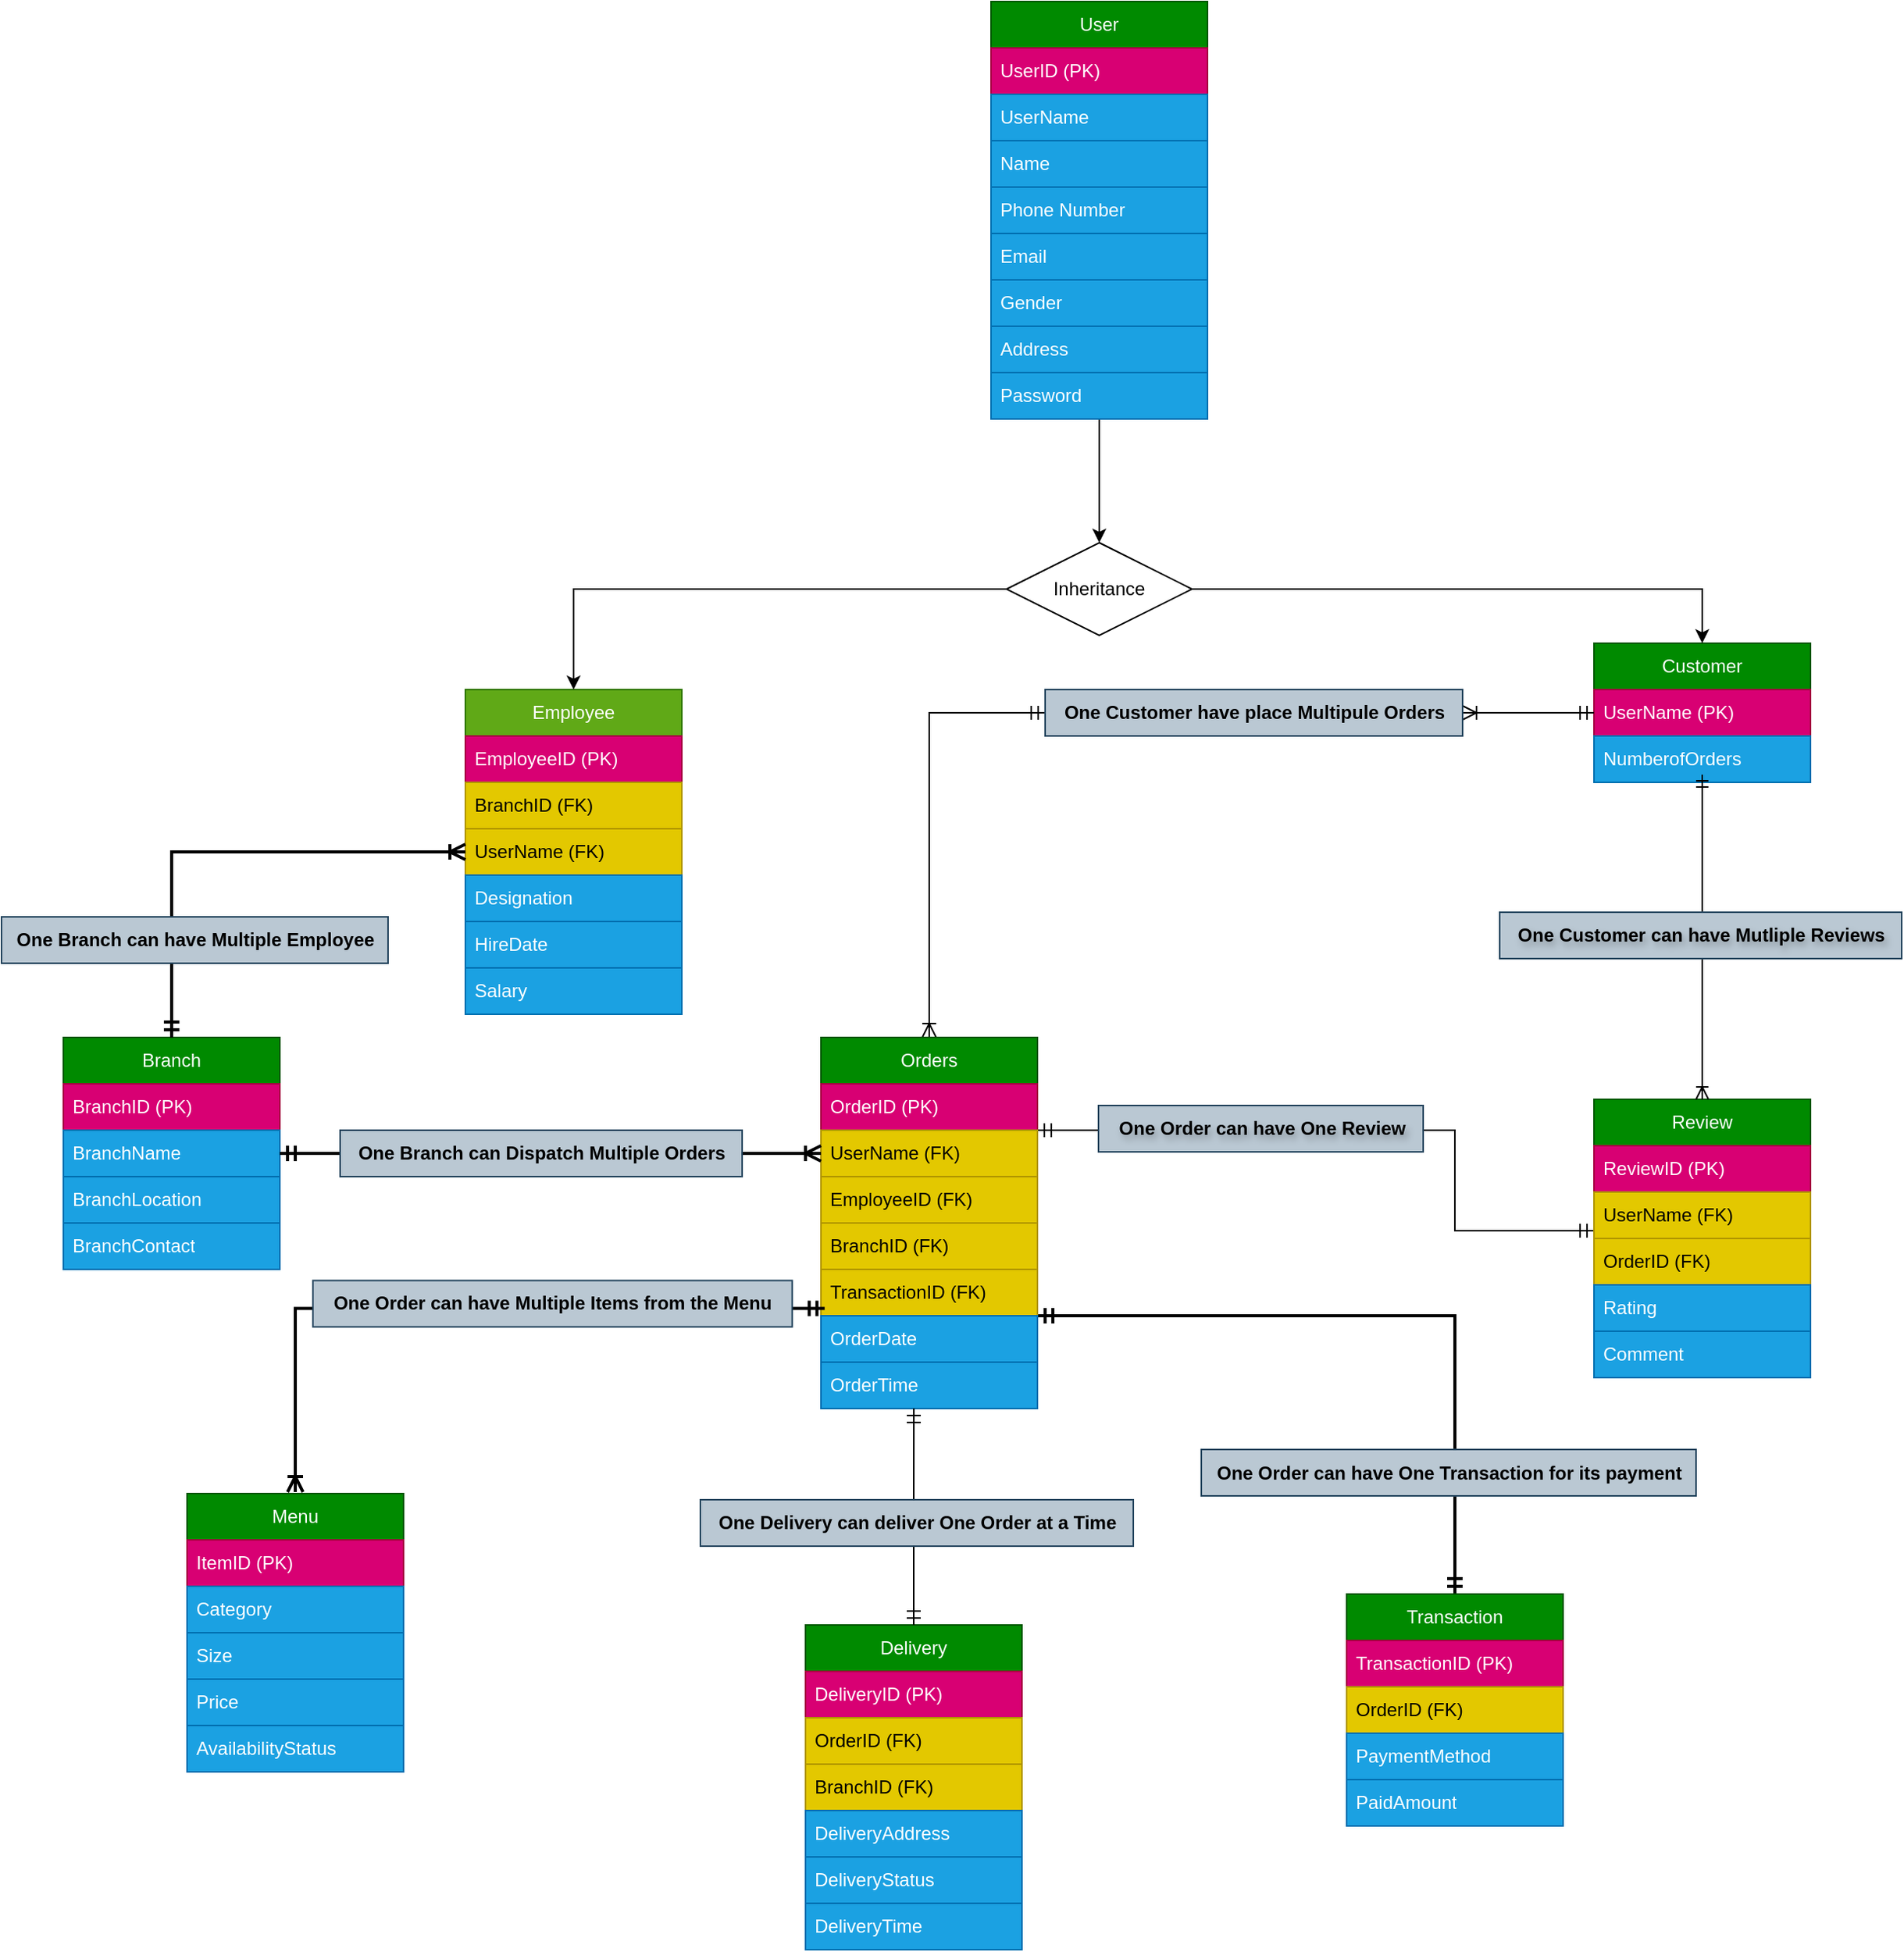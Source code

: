 <mxfile version="24.7.8">
  <diagram id="R2lEEEUBdFMjLlhIrx00" name="Page-1">
    <mxGraphModel dx="1900" dy="1424" grid="1" gridSize="10" guides="1" tooltips="1" connect="0" arrows="1" fold="1" page="0" pageScale="1" pageWidth="1100" pageHeight="850" math="0" shadow="0" extFonts="Permanent Marker^https://fonts.googleapis.com/css?family=Permanent+Marker">
      <root>
        <mxCell id="0" />
        <mxCell id="1" parent="0" />
        <mxCell id="vobfzcA1M_xKwagLtrMA-19" style="edgeStyle=orthogonalEdgeStyle;rounded=0;orthogonalLoop=1;jettySize=auto;html=1;exitX=0.5;exitY=1;exitDx=0;exitDy=0;entryX=0.5;entryY=0;entryDx=0;entryDy=0;" parent="1" source="vobfzcA1M_xKwagLtrMA-2" target="vobfzcA1M_xKwagLtrMA-18" edge="1">
          <mxGeometry relative="1" as="geometry" />
        </mxCell>
        <mxCell id="vobfzcA1M_xKwagLtrMA-2" value="User" style="swimlane;fontStyle=0;childLayout=stackLayout;horizontal=1;startSize=30;horizontalStack=0;resizeParent=1;resizeParentMax=0;resizeLast=0;collapsible=1;marginBottom=0;whiteSpace=wrap;html=1;fillColor=#008a00;fontColor=#ffffff;strokeColor=#005700;rounded=0;" parent="1" vertex="1">
          <mxGeometry x="340" y="-70" width="140" height="270" as="geometry" />
        </mxCell>
        <mxCell id="vobfzcA1M_xKwagLtrMA-3" value="UserID (PK)" style="text;strokeColor=#A50040;fillColor=#d80073;align=left;verticalAlign=middle;spacingLeft=4;spacingRight=4;overflow=hidden;points=[[0,0.5],[1,0.5]];portConstraint=eastwest;rotatable=0;whiteSpace=wrap;html=1;fontColor=#ffffff;rounded=0;" parent="vobfzcA1M_xKwagLtrMA-2" vertex="1">
          <mxGeometry y="30" width="140" height="30" as="geometry" />
        </mxCell>
        <mxCell id="DMa3tj3aKrXFKGTN9-89-2" value="UserName" style="text;strokeColor=#006EAF;fillColor=#1ba1e2;align=left;verticalAlign=middle;spacingLeft=4;spacingRight=4;overflow=hidden;points=[[0,0.5],[1,0.5]];portConstraint=eastwest;rotatable=0;whiteSpace=wrap;html=1;fontColor=#ffffff;rounded=0;" vertex="1" parent="vobfzcA1M_xKwagLtrMA-2">
          <mxGeometry y="60" width="140" height="30" as="geometry" />
        </mxCell>
        <mxCell id="DMa3tj3aKrXFKGTN9-89-1" value="Name" style="text;strokeColor=#006EAF;fillColor=#1ba1e2;align=left;verticalAlign=middle;spacingLeft=4;spacingRight=4;overflow=hidden;points=[[0,0.5],[1,0.5]];portConstraint=eastwest;rotatable=0;whiteSpace=wrap;html=1;fontColor=#ffffff;rounded=0;" vertex="1" parent="vobfzcA1M_xKwagLtrMA-2">
          <mxGeometry y="90" width="140" height="30" as="geometry" />
        </mxCell>
        <mxCell id="vobfzcA1M_xKwagLtrMA-4" value="Phone Number" style="text;strokeColor=#006EAF;fillColor=#1ba1e2;align=left;verticalAlign=middle;spacingLeft=4;spacingRight=4;overflow=hidden;points=[[0,0.5],[1,0.5]];portConstraint=eastwest;rotatable=0;whiteSpace=wrap;html=1;fontColor=#ffffff;rounded=0;" parent="vobfzcA1M_xKwagLtrMA-2" vertex="1">
          <mxGeometry y="120" width="140" height="30" as="geometry" />
        </mxCell>
        <mxCell id="vobfzcA1M_xKwagLtrMA-5" value="Email" style="text;strokeColor=#006EAF;fillColor=#1ba1e2;align=left;verticalAlign=middle;spacingLeft=4;spacingRight=4;overflow=hidden;points=[[0,0.5],[1,0.5]];portConstraint=eastwest;rotatable=0;whiteSpace=wrap;html=1;fontColor=#ffffff;rounded=0;" parent="vobfzcA1M_xKwagLtrMA-2" vertex="1">
          <mxGeometry y="150" width="140" height="30" as="geometry" />
        </mxCell>
        <mxCell id="vobfzcA1M_xKwagLtrMA-6" value="Gender" style="text;strokeColor=#006EAF;fillColor=#1ba1e2;align=left;verticalAlign=middle;spacingLeft=4;spacingRight=4;overflow=hidden;points=[[0,0.5],[1,0.5]];portConstraint=eastwest;rotatable=0;whiteSpace=wrap;html=1;fontColor=#ffffff;rounded=0;" parent="vobfzcA1M_xKwagLtrMA-2" vertex="1">
          <mxGeometry y="180" width="140" height="30" as="geometry" />
        </mxCell>
        <mxCell id="YtXes6PovOlaYRFgUBsl-1" value="Address" style="text;strokeColor=#006EAF;fillColor=#1ba1e2;align=left;verticalAlign=middle;spacingLeft=4;spacingRight=4;overflow=hidden;points=[[0,0.5],[1,0.5]];portConstraint=eastwest;rotatable=0;whiteSpace=wrap;html=1;fontColor=#ffffff;rounded=0;" parent="vobfzcA1M_xKwagLtrMA-2" vertex="1">
          <mxGeometry y="210" width="140" height="30" as="geometry" />
        </mxCell>
        <mxCell id="YtXes6PovOlaYRFgUBsl-3" value="Password" style="text;strokeColor=#006EAF;fillColor=#1ba1e2;align=left;verticalAlign=middle;spacingLeft=4;spacingRight=4;overflow=hidden;points=[[0,0.5],[1,0.5]];portConstraint=eastwest;rotatable=0;whiteSpace=wrap;html=1;fontColor=#ffffff;rounded=0;" parent="vobfzcA1M_xKwagLtrMA-2" vertex="1">
          <mxGeometry y="240" width="140" height="30" as="geometry" />
        </mxCell>
        <mxCell id="vobfzcA1M_xKwagLtrMA-7" value="Employee" style="swimlane;fontStyle=0;childLayout=stackLayout;horizontal=1;startSize=30;horizontalStack=0;resizeParent=1;resizeParentMax=0;resizeLast=0;collapsible=1;marginBottom=0;whiteSpace=wrap;html=1;fillColor=#60a917;fontColor=#ffffff;strokeColor=#2D7600;rounded=0;" parent="1" vertex="1">
          <mxGeometry y="375" width="140" height="210" as="geometry" />
        </mxCell>
        <mxCell id="vobfzcA1M_xKwagLtrMA-8" value="EmployeeID (PK)" style="text;strokeColor=#A50040;fillColor=#d80073;align=left;verticalAlign=middle;spacingLeft=4;spacingRight=4;overflow=hidden;points=[[0,0.5],[1,0.5]];portConstraint=eastwest;rotatable=0;whiteSpace=wrap;html=1;fontColor=#ffffff;rounded=0;" parent="vobfzcA1M_xKwagLtrMA-7" vertex="1">
          <mxGeometry y="30" width="140" height="30" as="geometry" />
        </mxCell>
        <mxCell id="vobfzcA1M_xKwagLtrMA-15" value="BranchID (FK)" style="text;strokeColor=#B09500;fillColor=#e3c800;align=left;verticalAlign=middle;spacingLeft=4;spacingRight=4;overflow=hidden;points=[[0,0.5],[1,0.5]];portConstraint=eastwest;rotatable=0;whiteSpace=wrap;html=1;fontColor=#000000;rounded=0;" parent="vobfzcA1M_xKwagLtrMA-7" vertex="1">
          <mxGeometry y="60" width="140" height="30" as="geometry" />
        </mxCell>
        <mxCell id="DMa3tj3aKrXFKGTN9-89-3" value="UserName (FK)" style="text;strokeColor=#B09500;fillColor=#e3c800;align=left;verticalAlign=middle;spacingLeft=4;spacingRight=4;overflow=hidden;points=[[0,0.5],[1,0.5]];portConstraint=eastwest;rotatable=0;whiteSpace=wrap;html=1;fontColor=#000000;rounded=0;" vertex="1" parent="vobfzcA1M_xKwagLtrMA-7">
          <mxGeometry y="90" width="140" height="30" as="geometry" />
        </mxCell>
        <mxCell id="vobfzcA1M_xKwagLtrMA-9" value="Designation" style="text;strokeColor=#006EAF;fillColor=#1ba1e2;align=left;verticalAlign=middle;spacingLeft=4;spacingRight=4;overflow=hidden;points=[[0,0.5],[1,0.5]];portConstraint=eastwest;rotatable=0;whiteSpace=wrap;html=1;fontColor=#ffffff;rounded=0;" parent="vobfzcA1M_xKwagLtrMA-7" vertex="1">
          <mxGeometry y="120" width="140" height="30" as="geometry" />
        </mxCell>
        <mxCell id="vobfzcA1M_xKwagLtrMA-10" value="HireDate" style="text;strokeColor=#006EAF;fillColor=#1ba1e2;align=left;verticalAlign=middle;spacingLeft=4;spacingRight=4;overflow=hidden;points=[[0,0.5],[1,0.5]];portConstraint=eastwest;rotatable=0;whiteSpace=wrap;html=1;fontColor=#ffffff;rounded=0;" parent="vobfzcA1M_xKwagLtrMA-7" vertex="1">
          <mxGeometry y="150" width="140" height="30" as="geometry" />
        </mxCell>
        <mxCell id="vobfzcA1M_xKwagLtrMA-57" value="Salary" style="text;strokeColor=#006EAF;fillColor=#1ba1e2;align=left;verticalAlign=middle;spacingLeft=4;spacingRight=4;overflow=hidden;points=[[0,0.5],[1,0.5]];portConstraint=eastwest;rotatable=0;whiteSpace=wrap;html=1;fontColor=#ffffff;rounded=0;" parent="vobfzcA1M_xKwagLtrMA-7" vertex="1">
          <mxGeometry y="180" width="140" height="30" as="geometry" />
        </mxCell>
        <mxCell id="vobfzcA1M_xKwagLtrMA-84" style="edgeStyle=orthogonalEdgeStyle;rounded=0;orthogonalLoop=1;jettySize=auto;html=1;exitX=0;exitY=0.5;exitDx=0;exitDy=0;entryX=0.5;entryY=0;entryDx=0;entryDy=0;startArrow=ERmandOne;startFill=0;endArrow=ERoneToMany;endFill=0;targetPerimeterSpacing=1;sourcePerimeterSpacing=1;startSize=7;endSize=7;" parent="1" source="V1dXFdlCHhWKnyKbpu39-2" target="vobfzcA1M_xKwagLtrMA-26" edge="1">
          <mxGeometry relative="1" as="geometry" />
        </mxCell>
        <mxCell id="vobfzcA1M_xKwagLtrMA-11" value="Customer" style="swimlane;fontStyle=0;childLayout=stackLayout;horizontal=1;startSize=30;horizontalStack=0;resizeParent=1;resizeParentMax=0;resizeLast=0;collapsible=1;marginBottom=0;whiteSpace=wrap;html=1;fillColor=#008a00;fontColor=#ffffff;strokeColor=#005700;rounded=0;" parent="1" vertex="1">
          <mxGeometry x="730" y="345" width="140" height="90" as="geometry" />
        </mxCell>
        <mxCell id="vobfzcA1M_xKwagLtrMA-12" value="UserName (PK)" style="text;strokeColor=#A50040;fillColor=#d80073;align=left;verticalAlign=middle;spacingLeft=4;spacingRight=4;overflow=hidden;points=[[0,0.5],[1,0.5]];portConstraint=eastwest;rotatable=0;whiteSpace=wrap;html=1;fontColor=#ffffff;rounded=0;" parent="vobfzcA1M_xKwagLtrMA-11" vertex="1">
          <mxGeometry y="30" width="140" height="30" as="geometry" />
        </mxCell>
        <mxCell id="YtXes6PovOlaYRFgUBsl-4" value="NumberofOrders" style="text;strokeColor=#006EAF;fillColor=#1ba1e2;align=left;verticalAlign=middle;spacingLeft=4;spacingRight=4;overflow=hidden;points=[[0,0.5],[1,0.5]];portConstraint=eastwest;rotatable=0;whiteSpace=wrap;html=1;fontColor=#ffffff;rounded=0;" parent="vobfzcA1M_xKwagLtrMA-11" vertex="1">
          <mxGeometry y="60" width="140" height="30" as="geometry" />
        </mxCell>
        <mxCell id="vobfzcA1M_xKwagLtrMA-20" style="edgeStyle=orthogonalEdgeStyle;rounded=0;orthogonalLoop=1;jettySize=auto;html=1;exitX=0;exitY=0.5;exitDx=0;exitDy=0;entryX=0.5;entryY=0;entryDx=0;entryDy=0;" parent="1" source="vobfzcA1M_xKwagLtrMA-18" target="vobfzcA1M_xKwagLtrMA-7" edge="1">
          <mxGeometry relative="1" as="geometry" />
        </mxCell>
        <mxCell id="vobfzcA1M_xKwagLtrMA-21" style="edgeStyle=orthogonalEdgeStyle;rounded=0;orthogonalLoop=1;jettySize=auto;html=1;exitX=1;exitY=0.5;exitDx=0;exitDy=0;entryX=0.5;entryY=0;entryDx=0;entryDy=0;" parent="1" source="vobfzcA1M_xKwagLtrMA-18" target="vobfzcA1M_xKwagLtrMA-11" edge="1">
          <mxGeometry relative="1" as="geometry" />
        </mxCell>
        <mxCell id="vobfzcA1M_xKwagLtrMA-18" value="Inheritance" style="shape=rhombus;perimeter=rhombusPerimeter;whiteSpace=wrap;html=1;align=center;rounded=0;" parent="1" vertex="1">
          <mxGeometry x="350" y="280" width="120" height="60" as="geometry" />
        </mxCell>
        <mxCell id="vobfzcA1M_xKwagLtrMA-79" style="edgeStyle=orthogonalEdgeStyle;rounded=0;orthogonalLoop=1;jettySize=auto;html=1;exitX=1;exitY=0.75;exitDx=0;exitDy=0;entryX=0.5;entryY=0;entryDx=0;entryDy=0;startArrow=ERmandOne;startFill=0;endArrow=ERmandOne;endFill=0;strokeWidth=2;endSize=7;startSize=7;sourcePerimeterSpacing=1;targetPerimeterSpacing=1;" parent="1" source="vobfzcA1M_xKwagLtrMA-26" target="vobfzcA1M_xKwagLtrMA-39" edge="1">
          <mxGeometry relative="1" as="geometry" />
        </mxCell>
        <mxCell id="V1dXFdlCHhWKnyKbpu39-13" value="&lt;b&gt;One Order can have One Transaction for its payment&lt;/b&gt;" style="edgeLabel;html=1;align=center;verticalAlign=middle;resizable=0;points=[];fontFamily=Helvetica;fontSize=12;autosize=1;fillColor=#bac8d3;strokeColor=#23445d;labelBackgroundColor=none;fontColor=#000000;" parent="vobfzcA1M_xKwagLtrMA-79" vertex="1" connectable="0">
          <mxGeometry x="0.65" y="-4" width="320" height="30" relative="1" as="geometry">
            <mxPoint x="-160" y="-15" as="offset" />
          </mxGeometry>
        </mxCell>
        <mxCell id="vobfzcA1M_xKwagLtrMA-81" style="rounded=0;orthogonalLoop=1;jettySize=auto;html=1;exitX=1;exitY=0.25;exitDx=0;exitDy=0;startArrow=ERmandOne;startFill=0;endArrow=ERmandOne;endFill=0;targetPerimeterSpacing=1;sourcePerimeterSpacing=1;startSize=7;endSize=7;entryX=0;entryY=0.833;entryDx=0;entryDy=0;entryPerimeter=0;edgeStyle=orthogonalEdgeStyle;" parent="1" source="vobfzcA1M_xKwagLtrMA-26" target="vobfzcA1M_xKwagLtrMA-64" edge="1">
          <mxGeometry relative="1" as="geometry">
            <mxPoint x="660" y="690" as="targetPoint" />
            <Array as="points">
              <mxPoint x="640" y="660" />
              <mxPoint x="640" y="725" />
            </Array>
          </mxGeometry>
        </mxCell>
        <mxCell id="V1dXFdlCHhWKnyKbpu39-9" value="&lt;b&gt;One O&lt;/b&gt;&lt;b&gt;rder can have One Review&lt;/b&gt;" style="edgeLabel;html=1;align=center;verticalAlign=middle;resizable=0;points=[];fontFamily=Helvetica;fontSize=12;autosize=1;fillColor=#bac8d3;labelBorderColor=none;textShadow=1;strokeColor=#23445d;labelBackgroundColor=none;fontColor=#000000;" parent="vobfzcA1M_xKwagLtrMA-81" vertex="1" connectable="0">
          <mxGeometry x="-0.461" y="1" width="210" height="30" relative="1" as="geometry">
            <mxPoint x="-75" y="-15" as="offset" />
          </mxGeometry>
        </mxCell>
        <mxCell id="vobfzcA1M_xKwagLtrMA-26" value="Orders" style="swimlane;fontStyle=0;childLayout=stackLayout;horizontal=1;startSize=30;horizontalStack=0;resizeParent=1;resizeParentMax=0;resizeLast=0;collapsible=1;marginBottom=0;whiteSpace=wrap;html=1;fillColor=#008a00;fontColor=#ffffff;strokeColor=#005700;" parent="1" vertex="1">
          <mxGeometry x="230" y="600" width="140" height="240" as="geometry" />
        </mxCell>
        <mxCell id="vobfzcA1M_xKwagLtrMA-27" value="OrderID (PK)" style="text;strokeColor=#A50040;fillColor=#d80073;align=left;verticalAlign=middle;spacingLeft=4;spacingRight=4;overflow=hidden;points=[[0,0.5],[1,0.5]];portConstraint=eastwest;rotatable=0;whiteSpace=wrap;html=1;fontColor=#ffffff;" parent="vobfzcA1M_xKwagLtrMA-26" vertex="1">
          <mxGeometry y="30" width="140" height="30" as="geometry" />
        </mxCell>
        <mxCell id="vobfzcA1M_xKwagLtrMA-28" value="UserName (FK)" style="text;strokeColor=#B09500;fillColor=#e3c800;align=left;verticalAlign=middle;spacingLeft=4;spacingRight=4;overflow=hidden;points=[[0,0.5],[1,0.5]];portConstraint=eastwest;rotatable=0;whiteSpace=wrap;html=1;fontColor=#000000;" parent="vobfzcA1M_xKwagLtrMA-26" vertex="1">
          <mxGeometry y="60" width="140" height="30" as="geometry" />
        </mxCell>
        <mxCell id="vobfzcA1M_xKwagLtrMA-29" value="EmployeeID (FK)" style="text;strokeColor=#B09500;fillColor=#e3c800;align=left;verticalAlign=middle;spacingLeft=4;spacingRight=4;overflow=hidden;points=[[0,0.5],[1,0.5]];portConstraint=eastwest;rotatable=0;whiteSpace=wrap;html=1;fontColor=#000000;" parent="vobfzcA1M_xKwagLtrMA-26" vertex="1">
          <mxGeometry y="90" width="140" height="30" as="geometry" />
        </mxCell>
        <mxCell id="vobfzcA1M_xKwagLtrMA-58" value="BranchID (FK)" style="text;strokeColor=#B09500;fillColor=#e3c800;align=left;verticalAlign=middle;spacingLeft=4;spacingRight=4;overflow=hidden;points=[[0,0.5],[1,0.5]];portConstraint=eastwest;rotatable=0;whiteSpace=wrap;html=1;fontColor=#000000;" parent="vobfzcA1M_xKwagLtrMA-26" vertex="1">
          <mxGeometry y="120" width="140" height="30" as="geometry" />
        </mxCell>
        <mxCell id="YtXes6PovOlaYRFgUBsl-2" value="TransactionID (FK)" style="text;strokeColor=#B09500;fillColor=#e3c800;align=left;verticalAlign=middle;spacingLeft=4;spacingRight=4;overflow=hidden;points=[[0,0.5],[1,0.5]];portConstraint=eastwest;rotatable=0;whiteSpace=wrap;html=1;fontColor=#000000;" parent="vobfzcA1M_xKwagLtrMA-26" vertex="1">
          <mxGeometry y="150" width="140" height="30" as="geometry" />
        </mxCell>
        <mxCell id="vobfzcA1M_xKwagLtrMA-30" value="OrderDate" style="text;strokeColor=#006EAF;fillColor=#1ba1e2;align=left;verticalAlign=middle;spacingLeft=4;spacingRight=4;overflow=hidden;points=[[0,0.5],[1,0.5]];portConstraint=eastwest;rotatable=0;whiteSpace=wrap;html=1;fontColor=#ffffff;" parent="vobfzcA1M_xKwagLtrMA-26" vertex="1">
          <mxGeometry y="180" width="140" height="30" as="geometry" />
        </mxCell>
        <mxCell id="vobfzcA1M_xKwagLtrMA-31" value="OrderTime" style="text;strokeColor=#006EAF;fillColor=#1ba1e2;align=left;verticalAlign=middle;spacingLeft=4;spacingRight=4;overflow=hidden;points=[[0,0.5],[1,0.5]];portConstraint=eastwest;rotatable=0;whiteSpace=wrap;html=1;fontColor=#ffffff;" parent="vobfzcA1M_xKwagLtrMA-26" vertex="1">
          <mxGeometry y="210" width="140" height="30" as="geometry" />
        </mxCell>
        <mxCell id="vobfzcA1M_xKwagLtrMA-33" value="Menu" style="swimlane;fontStyle=0;childLayout=stackLayout;horizontal=1;startSize=30;horizontalStack=0;resizeParent=1;resizeParentMax=0;resizeLast=0;collapsible=1;marginBottom=0;whiteSpace=wrap;html=1;fillColor=#008a00;fontColor=#ffffff;strokeColor=#005700;" parent="1" vertex="1">
          <mxGeometry x="-180" y="895" width="140" height="180" as="geometry" />
        </mxCell>
        <mxCell id="vobfzcA1M_xKwagLtrMA-34" value="ItemID (PK)" style="text;strokeColor=#A50040;fillColor=#d80073;align=left;verticalAlign=middle;spacingLeft=4;spacingRight=4;overflow=hidden;points=[[0,0.5],[1,0.5]];portConstraint=eastwest;rotatable=0;whiteSpace=wrap;html=1;fontColor=#ffffff;" parent="vobfzcA1M_xKwagLtrMA-33" vertex="1">
          <mxGeometry y="30" width="140" height="30" as="geometry" />
        </mxCell>
        <mxCell id="vobfzcA1M_xKwagLtrMA-35" value="Category" style="text;strokeColor=#006EAF;fillColor=#1ba1e2;align=left;verticalAlign=middle;spacingLeft=4;spacingRight=4;overflow=hidden;points=[[0,0.5],[1,0.5]];portConstraint=eastwest;rotatable=0;whiteSpace=wrap;html=1;fontColor=#ffffff;" parent="vobfzcA1M_xKwagLtrMA-33" vertex="1">
          <mxGeometry y="60" width="140" height="30" as="geometry" />
        </mxCell>
        <mxCell id="vobfzcA1M_xKwagLtrMA-36" value="Size" style="text;strokeColor=#006EAF;fillColor=#1ba1e2;align=left;verticalAlign=middle;spacingLeft=4;spacingRight=4;overflow=hidden;points=[[0,0.5],[1,0.5]];portConstraint=eastwest;rotatable=0;whiteSpace=wrap;html=1;fontColor=#ffffff;" parent="vobfzcA1M_xKwagLtrMA-33" vertex="1">
          <mxGeometry y="90" width="140" height="30" as="geometry" />
        </mxCell>
        <mxCell id="vobfzcA1M_xKwagLtrMA-37" value="Price" style="text;strokeColor=#006EAF;fillColor=#1ba1e2;align=left;verticalAlign=middle;spacingLeft=4;spacingRight=4;overflow=hidden;points=[[0,0.5],[1,0.5]];portConstraint=eastwest;rotatable=0;whiteSpace=wrap;html=1;fontColor=#ffffff;" parent="vobfzcA1M_xKwagLtrMA-33" vertex="1">
          <mxGeometry y="120" width="140" height="30" as="geometry" />
        </mxCell>
        <mxCell id="vobfzcA1M_xKwagLtrMA-60" value="AvailabilityStatus" style="text;strokeColor=#006EAF;fillColor=#1ba1e2;align=left;verticalAlign=middle;spacingLeft=4;spacingRight=4;overflow=hidden;points=[[0,0.5],[1,0.5]];portConstraint=eastwest;rotatable=0;whiteSpace=wrap;html=1;fontColor=#ffffff;" parent="vobfzcA1M_xKwagLtrMA-33" vertex="1">
          <mxGeometry y="150" width="140" height="30" as="geometry" />
        </mxCell>
        <mxCell id="vobfzcA1M_xKwagLtrMA-39" value="Transaction" style="swimlane;fontStyle=0;childLayout=stackLayout;horizontal=1;startSize=30;horizontalStack=0;resizeParent=1;resizeParentMax=0;resizeLast=0;collapsible=1;marginBottom=0;whiteSpace=wrap;html=1;fillColor=#008a00;fontColor=#ffffff;strokeColor=#005700;" parent="1" vertex="1">
          <mxGeometry x="570" y="960" width="140" height="150" as="geometry" />
        </mxCell>
        <mxCell id="vobfzcA1M_xKwagLtrMA-40" value="TransactionID (PK)" style="text;strokeColor=#A50040;fillColor=#d80073;align=left;verticalAlign=middle;spacingLeft=4;spacingRight=4;overflow=hidden;points=[[0,0.5],[1,0.5]];portConstraint=eastwest;rotatable=0;whiteSpace=wrap;html=1;fontColor=#ffffff;" parent="vobfzcA1M_xKwagLtrMA-39" vertex="1">
          <mxGeometry y="30" width="140" height="30" as="geometry" />
        </mxCell>
        <mxCell id="vobfzcA1M_xKwagLtrMA-41" value="OrderID (FK)" style="text;strokeColor=#B09500;fillColor=#e3c800;align=left;verticalAlign=middle;spacingLeft=4;spacingRight=4;overflow=hidden;points=[[0,0.5],[1,0.5]];portConstraint=eastwest;rotatable=0;whiteSpace=wrap;html=1;fontColor=#000000;" parent="vobfzcA1M_xKwagLtrMA-39" vertex="1">
          <mxGeometry y="60" width="140" height="30" as="geometry" />
        </mxCell>
        <mxCell id="vobfzcA1M_xKwagLtrMA-43" value="PaymentMethod" style="text;strokeColor=#006EAF;fillColor=#1ba1e2;align=left;verticalAlign=middle;spacingLeft=4;spacingRight=4;overflow=hidden;points=[[0,0.5],[1,0.5]];portConstraint=eastwest;rotatable=0;whiteSpace=wrap;html=1;fontColor=#ffffff;" parent="vobfzcA1M_xKwagLtrMA-39" vertex="1">
          <mxGeometry y="90" width="140" height="30" as="geometry" />
        </mxCell>
        <mxCell id="V1dXFdlCHhWKnyKbpu39-1" value="PaidAmount" style="text;strokeColor=#006EAF;fillColor=#1ba1e2;align=left;verticalAlign=middle;spacingLeft=4;spacingRight=4;overflow=hidden;points=[[0,0.5],[1,0.5]];portConstraint=eastwest;rotatable=0;whiteSpace=wrap;html=1;fontColor=#ffffff;" parent="vobfzcA1M_xKwagLtrMA-39" vertex="1">
          <mxGeometry y="120" width="140" height="30" as="geometry" />
        </mxCell>
        <mxCell id="vobfzcA1M_xKwagLtrMA-45" value="Delivery" style="swimlane;fontStyle=0;childLayout=stackLayout;horizontal=1;startSize=30;horizontalStack=0;resizeParent=1;resizeParentMax=0;resizeLast=0;collapsible=1;marginBottom=0;whiteSpace=wrap;html=1;fillColor=#008a00;fontColor=#ffffff;strokeColor=#005700;" parent="1" vertex="1">
          <mxGeometry x="220" y="980" width="140" height="210" as="geometry" />
        </mxCell>
        <mxCell id="vobfzcA1M_xKwagLtrMA-46" value="DeliveryID (PK)" style="text;strokeColor=#A50040;fillColor=#d80073;align=left;verticalAlign=middle;spacingLeft=4;spacingRight=4;overflow=hidden;points=[[0,0.5],[1,0.5]];portConstraint=eastwest;rotatable=0;whiteSpace=wrap;html=1;fontColor=#ffffff;" parent="vobfzcA1M_xKwagLtrMA-45" vertex="1">
          <mxGeometry y="30" width="140" height="30" as="geometry" />
        </mxCell>
        <mxCell id="vobfzcA1M_xKwagLtrMA-47" value="OrderID (FK)" style="text;strokeColor=#B09500;fillColor=#e3c800;align=left;verticalAlign=middle;spacingLeft=4;spacingRight=4;overflow=hidden;points=[[0,0.5],[1,0.5]];portConstraint=eastwest;rotatable=0;whiteSpace=wrap;html=1;fontColor=#000000;" parent="vobfzcA1M_xKwagLtrMA-45" vertex="1">
          <mxGeometry y="60" width="140" height="30" as="geometry" />
        </mxCell>
        <mxCell id="vobfzcA1M_xKwagLtrMA-59" value="Branch&lt;span style=&quot;background-color: initial;&quot;&gt;ID (FK)&lt;/span&gt;" style="text;strokeColor=#B09500;fillColor=#e3c800;align=left;verticalAlign=middle;spacingLeft=4;spacingRight=4;overflow=hidden;points=[[0,0.5],[1,0.5]];portConstraint=eastwest;rotatable=0;whiteSpace=wrap;html=1;fontColor=#000000;" parent="vobfzcA1M_xKwagLtrMA-45" vertex="1">
          <mxGeometry y="90" width="140" height="30" as="geometry" />
        </mxCell>
        <mxCell id="vobfzcA1M_xKwagLtrMA-48" value="DeliveryAddress" style="text;strokeColor=#006EAF;fillColor=#1ba1e2;align=left;verticalAlign=middle;spacingLeft=4;spacingRight=4;overflow=hidden;points=[[0,0.5],[1,0.5]];portConstraint=eastwest;rotatable=0;whiteSpace=wrap;html=1;fontColor=#ffffff;" parent="vobfzcA1M_xKwagLtrMA-45" vertex="1">
          <mxGeometry y="120" width="140" height="30" as="geometry" />
        </mxCell>
        <mxCell id="vobfzcA1M_xKwagLtrMA-49" value="DeliveryStatus" style="text;strokeColor=#006EAF;fillColor=#1ba1e2;align=left;verticalAlign=middle;spacingLeft=4;spacingRight=4;overflow=hidden;points=[[0,0.5],[1,0.5]];portConstraint=eastwest;rotatable=0;whiteSpace=wrap;html=1;fontColor=#ffffff;" parent="vobfzcA1M_xKwagLtrMA-45" vertex="1">
          <mxGeometry y="150" width="140" height="30" as="geometry" />
        </mxCell>
        <mxCell id="vobfzcA1M_xKwagLtrMA-50" value="DeliveryTime" style="text;strokeColor=#006EAF;fillColor=#1ba1e2;align=left;verticalAlign=middle;spacingLeft=4;spacingRight=4;overflow=hidden;points=[[0,0.5],[1,0.5]];portConstraint=eastwest;rotatable=0;whiteSpace=wrap;html=1;fontColor=#ffffff;" parent="vobfzcA1M_xKwagLtrMA-45" vertex="1">
          <mxGeometry y="180" width="140" height="30" as="geometry" />
        </mxCell>
        <mxCell id="vobfzcA1M_xKwagLtrMA-52" value="Branch" style="swimlane;fontStyle=0;childLayout=stackLayout;horizontal=1;startSize=30;horizontalStack=0;resizeParent=1;resizeParentMax=0;resizeLast=0;collapsible=1;marginBottom=0;whiteSpace=wrap;html=1;fillColor=#008a00;fontColor=#ffffff;strokeColor=#005700;" parent="1" vertex="1">
          <mxGeometry x="-260" y="600" width="140" height="150" as="geometry" />
        </mxCell>
        <mxCell id="vobfzcA1M_xKwagLtrMA-53" value="BranchID (PK)" style="text;strokeColor=#A50040;fillColor=#d80073;align=left;verticalAlign=middle;spacingLeft=4;spacingRight=4;overflow=hidden;points=[[0,0.5],[1,0.5]];portConstraint=eastwest;rotatable=0;whiteSpace=wrap;html=1;fontColor=#ffffff;" parent="vobfzcA1M_xKwagLtrMA-52" vertex="1">
          <mxGeometry y="30" width="140" height="30" as="geometry" />
        </mxCell>
        <mxCell id="vobfzcA1M_xKwagLtrMA-54" value="BranchName" style="text;strokeColor=#006EAF;fillColor=#1ba1e2;align=left;verticalAlign=middle;spacingLeft=4;spacingRight=4;overflow=hidden;points=[[0,0.5],[1,0.5]];portConstraint=eastwest;rotatable=0;whiteSpace=wrap;html=1;fontColor=#ffffff;" parent="vobfzcA1M_xKwagLtrMA-52" vertex="1">
          <mxGeometry y="60" width="140" height="30" as="geometry" />
        </mxCell>
        <mxCell id="vobfzcA1M_xKwagLtrMA-55" value="BranchLocation" style="text;strokeColor=#006EAF;fillColor=#1ba1e2;align=left;verticalAlign=middle;spacingLeft=4;spacingRight=4;overflow=hidden;points=[[0,0.5],[1,0.5]];portConstraint=eastwest;rotatable=0;whiteSpace=wrap;html=1;fontColor=#ffffff;" parent="vobfzcA1M_xKwagLtrMA-52" vertex="1">
          <mxGeometry y="90" width="140" height="30" as="geometry" />
        </mxCell>
        <mxCell id="vobfzcA1M_xKwagLtrMA-56" value="BranchContact" style="text;strokeColor=#006EAF;fillColor=#1ba1e2;align=left;verticalAlign=middle;spacingLeft=4;spacingRight=4;overflow=hidden;points=[[0,0.5],[1,0.5]];portConstraint=eastwest;rotatable=0;whiteSpace=wrap;html=1;fontColor=#ffffff;" parent="vobfzcA1M_xKwagLtrMA-52" vertex="1">
          <mxGeometry y="120" width="140" height="30" as="geometry" />
        </mxCell>
        <mxCell id="vobfzcA1M_xKwagLtrMA-62" value="Review" style="swimlane;fontStyle=0;childLayout=stackLayout;horizontal=1;startSize=30;horizontalStack=0;resizeParent=1;resizeParentMax=0;resizeLast=0;collapsible=1;marginBottom=0;whiteSpace=wrap;html=1;fillColor=#008a00;fontColor=#ffffff;strokeColor=#005700;" parent="1" vertex="1">
          <mxGeometry x="730" y="640" width="140" height="180" as="geometry" />
        </mxCell>
        <mxCell id="vobfzcA1M_xKwagLtrMA-63" value="ReviewID (PK)" style="text;strokeColor=#A50040;fillColor=#d80073;align=left;verticalAlign=middle;spacingLeft=4;spacingRight=4;overflow=hidden;points=[[0,0.5],[1,0.5]];portConstraint=eastwest;rotatable=0;whiteSpace=wrap;html=1;fontColor=#ffffff;" parent="vobfzcA1M_xKwagLtrMA-62" vertex="1">
          <mxGeometry y="30" width="140" height="30" as="geometry" />
        </mxCell>
        <mxCell id="vobfzcA1M_xKwagLtrMA-64" value="UserName (FK)" style="text;strokeColor=#B09500;fillColor=#e3c800;align=left;verticalAlign=middle;spacingLeft=4;spacingRight=4;overflow=hidden;points=[[0,0.5],[1,0.5]];portConstraint=eastwest;rotatable=0;whiteSpace=wrap;html=1;fontColor=#000000;" parent="vobfzcA1M_xKwagLtrMA-62" vertex="1">
          <mxGeometry y="60" width="140" height="30" as="geometry" />
        </mxCell>
        <mxCell id="vobfzcA1M_xKwagLtrMA-65" value="OrderID (FK)" style="text;strokeColor=#B09500;fillColor=#e3c800;align=left;verticalAlign=middle;spacingLeft=4;spacingRight=4;overflow=hidden;points=[[0,0.5],[1,0.5]];portConstraint=eastwest;rotatable=0;whiteSpace=wrap;html=1;fontColor=#000000;" parent="vobfzcA1M_xKwagLtrMA-62" vertex="1">
          <mxGeometry y="90" width="140" height="30" as="geometry" />
        </mxCell>
        <mxCell id="vobfzcA1M_xKwagLtrMA-66" value="Rating" style="text;strokeColor=#006EAF;fillColor=#1ba1e2;align=left;verticalAlign=middle;spacingLeft=4;spacingRight=4;overflow=hidden;points=[[0,0.5],[1,0.5]];portConstraint=eastwest;rotatable=0;whiteSpace=wrap;html=1;fontColor=#ffffff;" parent="vobfzcA1M_xKwagLtrMA-62" vertex="1">
          <mxGeometry y="120" width="140" height="30" as="geometry" />
        </mxCell>
        <mxCell id="vobfzcA1M_xKwagLtrMA-67" value="Comment" style="text;strokeColor=#006EAF;fillColor=#1ba1e2;align=left;verticalAlign=middle;spacingLeft=4;spacingRight=4;overflow=hidden;points=[[0,0.5],[1,0.5]];portConstraint=eastwest;rotatable=0;whiteSpace=wrap;html=1;fontColor=#ffffff;" parent="vobfzcA1M_xKwagLtrMA-62" vertex="1">
          <mxGeometry y="150" width="140" height="30" as="geometry" />
        </mxCell>
        <mxCell id="vobfzcA1M_xKwagLtrMA-73" value="" style="edgeStyle=orthogonalEdgeStyle;fontSize=12;html=1;endArrow=ERoneToMany;startArrow=ERmandOne;rounded=0;entryX=0;entryY=0.5;entryDx=0;entryDy=0;exitX=0.5;exitY=0;exitDx=0;exitDy=0;strokeWidth=2;targetPerimeterSpacing=1;endSize=7;startSize=7;sourcePerimeterSpacing=1;startFill=0;" parent="1" source="vobfzcA1M_xKwagLtrMA-52" target="vobfzcA1M_xKwagLtrMA-7" edge="1">
          <mxGeometry width="100" height="100" relative="1" as="geometry">
            <mxPoint x="-100" y="450" as="sourcePoint" />
            <mxPoint x="340" y="620" as="targetPoint" />
          </mxGeometry>
        </mxCell>
        <mxCell id="V1dXFdlCHhWKnyKbpu39-7" value="&lt;b&gt;One Branch can have Multiple Employee&lt;/b&gt;" style="edgeLabel;html=1;align=center;verticalAlign=middle;resizable=0;points=[];fontFamily=Helvetica;fontSize=12;autosize=1;fillColor=#bac8d3;labelBackgroundColor=none;strokeColor=#23445d;fontColor=#000000;" parent="vobfzcA1M_xKwagLtrMA-73" vertex="1" connectable="0">
          <mxGeometry x="-0.595" y="7" width="250" height="30" relative="1" as="geometry">
            <mxPoint x="-103" y="-15" as="offset" />
          </mxGeometry>
        </mxCell>
        <mxCell id="vobfzcA1M_xKwagLtrMA-74" value="" style="endArrow=ERoneToMany;html=1;rounded=0;exitX=1;exitY=0.5;exitDx=0;exitDy=0;entryX=0;entryY=0.5;entryDx=0;entryDy=0;edgeStyle=orthogonalEdgeStyle;startArrow=ERmandOne;startFill=0;endFill=0;strokeWidth=2;endSize=7;startSize=7;targetPerimeterSpacing=1;sourcePerimeterSpacing=1;" parent="1" source="vobfzcA1M_xKwagLtrMA-52" target="vobfzcA1M_xKwagLtrMA-28" edge="1">
          <mxGeometry relative="1" as="geometry">
            <mxPoint x="140" y="640" as="sourcePoint" />
            <mxPoint x="300" y="640" as="targetPoint" />
          </mxGeometry>
        </mxCell>
        <mxCell id="V1dXFdlCHhWKnyKbpu39-8" value="&lt;b&gt;One Branch can Dispatch Multiple Orders&lt;/b&gt;" style="edgeLabel;html=1;align=center;verticalAlign=middle;resizable=0;points=[];fontFamily=Helvetica;fontSize=12;autosize=1;fillColor=#bac8d3;labelBackgroundColor=none;strokeColor=#23445d;fontColor=#000000;" parent="vobfzcA1M_xKwagLtrMA-74" vertex="1" connectable="0">
          <mxGeometry x="-0.144" y="3" width="260" height="30" relative="1" as="geometry">
            <mxPoint x="-111" y="-12" as="offset" />
          </mxGeometry>
        </mxCell>
        <mxCell id="vobfzcA1M_xKwagLtrMA-77" value="" style="fontSize=12;html=1;endArrow=ERoneToMany;startArrow=ERmandOne;rounded=0;endFill=0;strokeWidth=2;endSize=7;startSize=7;sourcePerimeterSpacing=1;targetPerimeterSpacing=1;edgeStyle=orthogonalEdgeStyle;exitX=0.017;exitY=0.84;exitDx=0;exitDy=0;exitPerimeter=0;" parent="1" source="YtXes6PovOlaYRFgUBsl-2" target="vobfzcA1M_xKwagLtrMA-33" edge="1">
          <mxGeometry width="100" height="100" relative="1" as="geometry">
            <mxPoint x="210" y="800" as="sourcePoint" />
            <mxPoint x="270" y="590" as="targetPoint" />
          </mxGeometry>
        </mxCell>
        <mxCell id="V1dXFdlCHhWKnyKbpu39-11" value="&lt;b&gt;One Order can have Multiple Items from the Menu&lt;/b&gt;" style="edgeLabel;html=1;align=center;verticalAlign=middle;resizable=0;points=[];fontFamily=Helvetica;fontSize=12;autosize=1;fillColor=#bac8d3;labelBorderColor=none;strokeColor=#23445d;labelBackgroundColor=none;fontColor=#000000;" parent="vobfzcA1M_xKwagLtrMA-77" vertex="1" connectable="0">
          <mxGeometry x="-0.236" y="-3" width="310" height="30" relative="1" as="geometry">
            <mxPoint x="-155" y="-15" as="offset" />
          </mxGeometry>
        </mxCell>
        <mxCell id="vobfzcA1M_xKwagLtrMA-80" value="" style="endArrow=ERmandOne;html=1;rounded=0;exitX=0.5;exitY=0;exitDx=0;exitDy=0;edgeStyle=orthogonalEdgeStyle;targetPerimeterSpacing=1;sourcePerimeterSpacing=1;startSize=7;endSize=7;endFill=0;startArrow=ERmandOne;startFill=0;entryX=0.429;entryY=1;entryDx=0;entryDy=0;entryPerimeter=0;" parent="1" source="vobfzcA1M_xKwagLtrMA-45" target="vobfzcA1M_xKwagLtrMA-31" edge="1">
          <mxGeometry relative="1" as="geometry">
            <mxPoint x="350" y="640" as="sourcePoint" />
            <mxPoint x="290" y="880" as="targetPoint" />
          </mxGeometry>
        </mxCell>
        <mxCell id="V1dXFdlCHhWKnyKbpu39-12" value="&lt;b&gt;One Delivery can deliver One Order at a Time&lt;/b&gt;" style="edgeLabel;html=1;align=center;verticalAlign=middle;resizable=0;points=[];fontFamily=Helvetica;fontSize=12;autosize=1;fillColor=#bac8d3;strokeColor=#23445d;labelBackgroundColor=none;fontColor=#000000;" parent="vobfzcA1M_xKwagLtrMA-80" vertex="1" connectable="0">
          <mxGeometry x="-0.061" y="-2" width="280" height="30" relative="1" as="geometry">
            <mxPoint x="-140" y="-15" as="offset" />
          </mxGeometry>
        </mxCell>
        <mxCell id="V1dXFdlCHhWKnyKbpu39-3" value="" style="edgeStyle=orthogonalEdgeStyle;rounded=0;orthogonalLoop=1;jettySize=auto;html=1;exitX=0;exitY=0.5;exitDx=0;exitDy=0;entryX=1;entryY=0.5;entryDx=0;entryDy=0;startArrow=ERmandOne;startFill=0;endArrow=ERoneToMany;endFill=0;targetPerimeterSpacing=1;sourcePerimeterSpacing=1;startSize=7;endSize=7;entryPerimeter=0;" parent="1" source="vobfzcA1M_xKwagLtrMA-11" target="V1dXFdlCHhWKnyKbpu39-2" edge="1">
          <mxGeometry relative="1" as="geometry">
            <mxPoint x="590" y="405" as="sourcePoint" />
            <mxPoint x="300" y="600" as="targetPoint" />
          </mxGeometry>
        </mxCell>
        <mxCell id="V1dXFdlCHhWKnyKbpu39-2" value="&lt;b&gt;One Customer have place Multipule Orders&lt;/b&gt;" style="text;html=1;align=center;verticalAlign=middle;resizable=0;points=[];autosize=1;strokeColor=#23445d;fillColor=#bac8d3;rounded=0;fontColor=#000000;labelBorderColor=none;textShadow=0;" parent="1" vertex="1">
          <mxGeometry x="375" y="375" width="270" height="30" as="geometry" />
        </mxCell>
        <mxCell id="V1dXFdlCHhWKnyKbpu39-5" value="" style="endArrow=ERmandOne;html=1;rounded=0;fontFamily=Helvetica;fontSize=12;fontColor=default;autosize=1;resizable=0;exitX=0.5;exitY=0;exitDx=0;exitDy=0;exitPerimeter=0;entryX=0.5;entryY=0.833;entryDx=0;entryDy=0;entryPerimeter=0;startArrow=ERoneToMany;startFill=0;endFill=0;" parent="1" source="vobfzcA1M_xKwagLtrMA-62" target="YtXes6PovOlaYRFgUBsl-4" edge="1">
          <mxGeometry width="50" height="50" relative="1" as="geometry">
            <mxPoint x="690" y="490" as="sourcePoint" />
            <mxPoint x="770" y="460" as="targetPoint" />
          </mxGeometry>
        </mxCell>
        <mxCell id="V1dXFdlCHhWKnyKbpu39-6" value="&lt;b&gt;One Customer can have Mutliple Reviews&lt;/b&gt;" style="edgeLabel;html=1;align=center;verticalAlign=middle;resizable=0;points=[];fontFamily=Helvetica;fontSize=12;autosize=1;fillColor=#bac8d3;labelBackgroundColor=none;textShadow=1;strokeColor=#23445d;fontColor=#000000;" parent="V1dXFdlCHhWKnyKbpu39-5" vertex="1" connectable="0">
          <mxGeometry x="0.01" y="1" width="260" height="30" relative="1" as="geometry">
            <mxPoint x="-130" y="-15" as="offset" />
          </mxGeometry>
        </mxCell>
      </root>
    </mxGraphModel>
  </diagram>
</mxfile>
